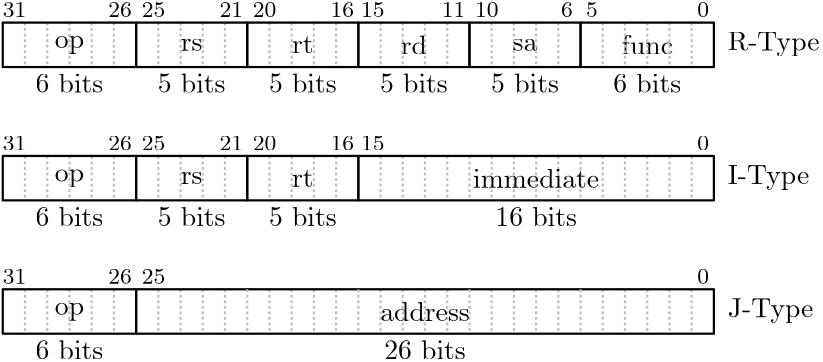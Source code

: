 <?xml version="1.0"?>
<!DOCTYPE ipe SYSTEM "ipe.dtd">
<ipe version="70206" creator="Ipe 7.2.7">
<info created="D:20190918220133" modified="D:20190918230744"/>
<ipestyle name="basic">
<symbol name="arrow/arc(spx)">
<path stroke="sym-stroke" fill="sym-stroke" pen="sym-pen">
0 0 m
-1 0.333 l
-1 -0.333 l
h
</path>
</symbol>
<symbol name="arrow/farc(spx)">
<path stroke="sym-stroke" fill="white" pen="sym-pen">
0 0 m
-1 0.333 l
-1 -0.333 l
h
</path>
</symbol>
<symbol name="arrow/ptarc(spx)">
<path stroke="sym-stroke" fill="sym-stroke" pen="sym-pen">
0 0 m
-1 0.333 l
-0.8 0 l
-1 -0.333 l
h
</path>
</symbol>
<symbol name="arrow/fptarc(spx)">
<path stroke="sym-stroke" fill="white" pen="sym-pen">
0 0 m
-1 0.333 l
-0.8 0 l
-1 -0.333 l
h
</path>
</symbol>
<symbol name="mark/circle(sx)" transformations="translations">
<path fill="sym-stroke">
0.6 0 0 0.6 0 0 e
0.4 0 0 0.4 0 0 e
</path>
</symbol>
<symbol name="mark/disk(sx)" transformations="translations">
<path fill="sym-stroke">
0.6 0 0 0.6 0 0 e
</path>
</symbol>
<symbol name="mark/fdisk(sfx)" transformations="translations">
<group>
<path fill="sym-fill">
0.5 0 0 0.5 0 0 e
</path>
<path fill="sym-stroke" fillrule="eofill">
0.6 0 0 0.6 0 0 e
0.4 0 0 0.4 0 0 e
</path>
</group>
</symbol>
<symbol name="mark/box(sx)" transformations="translations">
<path fill="sym-stroke" fillrule="eofill">
-0.6 -0.6 m
0.6 -0.6 l
0.6 0.6 l
-0.6 0.6 l
h
-0.4 -0.4 m
0.4 -0.4 l
0.4 0.4 l
-0.4 0.4 l
h
</path>
</symbol>
<symbol name="mark/square(sx)" transformations="translations">
<path fill="sym-stroke">
-0.6 -0.6 m
0.6 -0.6 l
0.6 0.6 l
-0.6 0.6 l
h
</path>
</symbol>
<symbol name="mark/fsquare(sfx)" transformations="translations">
<group>
<path fill="sym-fill">
-0.5 -0.5 m
0.5 -0.5 l
0.5 0.5 l
-0.5 0.5 l
h
</path>
<path fill="sym-stroke" fillrule="eofill">
-0.6 -0.6 m
0.6 -0.6 l
0.6 0.6 l
-0.6 0.6 l
h
-0.4 -0.4 m
0.4 -0.4 l
0.4 0.4 l
-0.4 0.4 l
h
</path>
</group>
</symbol>
<symbol name="mark/cross(sx)" transformations="translations">
<group>
<path fill="sym-stroke">
-0.43 -0.57 m
0.57 0.43 l
0.43 0.57 l
-0.57 -0.43 l
h
</path>
<path fill="sym-stroke">
-0.43 0.57 m
0.57 -0.43 l
0.43 -0.57 l
-0.57 0.43 l
h
</path>
</group>
</symbol>
<symbol name="arrow/fnormal(spx)">
<path stroke="sym-stroke" fill="white" pen="sym-pen">
0 0 m
-1 0.333 l
-1 -0.333 l
h
</path>
</symbol>
<symbol name="arrow/pointed(spx)">
<path stroke="sym-stroke" fill="sym-stroke" pen="sym-pen">
0 0 m
-1 0.333 l
-0.8 0 l
-1 -0.333 l
h
</path>
</symbol>
<symbol name="arrow/fpointed(spx)">
<path stroke="sym-stroke" fill="white" pen="sym-pen">
0 0 m
-1 0.333 l
-0.8 0 l
-1 -0.333 l
h
</path>
</symbol>
<symbol name="arrow/linear(spx)">
<path stroke="sym-stroke" pen="sym-pen">
-1 0.333 m
0 0 l
-1 -0.333 l
</path>
</symbol>
<symbol name="arrow/fdouble(spx)">
<path stroke="sym-stroke" fill="white" pen="sym-pen">
0 0 m
-1 0.333 l
-1 -0.333 l
h
-1 0 m
-2 0.333 l
-2 -0.333 l
h
</path>
</symbol>
<symbol name="arrow/double(spx)">
<path stroke="sym-stroke" fill="sym-stroke" pen="sym-pen">
0 0 m
-1 0.333 l
-1 -0.333 l
h
-1 0 m
-2 0.333 l
-2 -0.333 l
h
</path>
</symbol>
<pen name="heavier" value="0.8"/>
<pen name="fat" value="1.2"/>
<pen name="ultrafat" value="2"/>
<symbolsize name="large" value="5"/>
<symbolsize name="small" value="2"/>
<symbolsize name="tiny" value="1.1"/>
<arrowsize name="large" value="10"/>
<arrowsize name="small" value="5"/>
<arrowsize name="tiny" value="3"/>
<color name="red1" value="1 0 0"/>
<color name="red2" value="0.933 0 0"/>
<color name="red3" value="0.804 0 0"/>
<color name="red4" value="0.545 0 0"/>
<color name="green1" value="0 1 0"/>
<color name="green2" value="0 0.933 0"/>
<color name="green3" value="0 0.804 0"/>
<color name="green4" value="0 0.545 0"/>
<color name="green" value="0 1 0"/>
<color name="blue1" value="0 0 1"/>
<color name="blue2" value="0 0 0.933"/>
<color name="blue3" value="0 0 0.804"/>
<color name="blue4" value="0 0 0.545"/>
<color name="yellow" value="1 1 0"/>
<color name="orange" value="1 0.647 0"/>
<color name="gold" value="1 0.843 0"/>
<color name="purple" value="0.627 0.125 0.941"/>
<color name="gray" value="0.745"/>
<color name="brown" value="0.647 0.165 0.165"/>
<color name="navy" value="0 0 0.502"/>
<color name="pink" value="1 0.753 0.796"/>
<color name="seagreen" value="0.18 0.545 0.341"/>
<color name="turquoise" value="0.251 0.878 0.816"/>
<color name="violet" value="0.933 0.51 0.933"/>
<color name="darkblue" value="0 0 0.545"/>
<color name="darkcyan" value="0 0.545 0.545"/>
<color name="darkgray" value="0.663"/>
<color name="darkgreen" value="0 0.392 0"/>
<color name="darkmagenta" value="0.545 0 0.545"/>
<color name="darkorange" value="1 0.549 0"/>
<color name="darkred" value="0.545 0 0"/>
<color name="lightblue" value="0.678 0.847 0.902"/>
<color name="lightcyan" value="0.878 1 1"/>
<color name="lightgray" value="0.827"/>
<color name="lightgreen" value="0.565 0.933 0.565"/>
<color name="lightyellow" value="1 1 0.878"/>
<dashstyle name="dashed1" value="[1] 0"/>
<dashstyle name="dashed2" value="[2] 0"/>
<dashstyle name="dashed3" value="[4] 0"/>
<dashstyle name="dotted1" value="[1 1] 0"/>
<dashstyle name="dotted2" value="[1 2] 0"/>
<dashstyle name="dotted3" value="[1 3] 0"/>
<dashstyle name="dash dotted" value="[4 2 1 2] 0"/>
<dashstyle name="dash dot dotted" value="[4 2 1 2 1 2] 0"/>
<textsize name="large" value="\large"/>
<textsize name="Large" value="\Large"/>
<textsize name="LARGE" value="\LARGE"/>
<textsize name="huge" value="\huge"/>
<textsize name="Huge" value="\Huge"/>
<textsize name="small" value="\small"/>
<textsize name="footnote" value="\footnotesize"/>
<textsize name="tiny" value="\tiny"/>
<textstyle name="center" begin="\begin{center}" end="\end{center}"/>
<textstyle name="itemize" begin="\begin{itemize}" end="\end{itemize}"/>
<textstyle name="item" begin="\begin{itemize}\item{}" end="\end{itemize}"/>
<gridsize name="1 pts" value="1"/>
<gridsize name="2 pts" value="2"/>
<gridsize name="4 pts" value="4"/>
<gridsize name="8 pts (~3 mm)" value="8"/>
<gridsize name="16 pts (~6 mm)" value="16"/>
<gridsize name="32 pts (~12 mm)" value="32"/>
<gridsize name="10 pts (~3.5 mm)" value="10"/>
<gridsize name="20 pts (~7 mm)" value="20"/>
<gridsize name="14 pts (~5 mm)" value="14"/>
<gridsize name="28 pts (~10 mm)" value="28"/>
<gridsize name="56 pts (~20 mm)" value="56"/>
<anglesize name="90 deg" value="90"/>
<anglesize name="60 deg" value="60"/>
<anglesize name="45 deg" value="45"/>
<anglesize name="30 deg" value="30"/>
<anglesize name="22.5 deg" value="22.5"/>
<opacity name="10%" value="0.1"/>
<opacity name="30%" value="0.3"/>
<opacity name="50%" value="0.5"/>
<opacity name="75%" value="0.75"/>
<layout paper="304 140" origin="0 0" frame="304 140"/>
<tiling name="falling" angle="-60" step="4" width="1"/>
<tiling name="rising" angle="30" step="4" width="1"/>
</ipestyle>
<page>
<layer name="alpha"/>
<view layers="alpha" active="alpha"/>
<path layer="alpha" matrix="1 0 0 1 0 104" stroke="gray" dash="dashed1" pen="heavier">
16 24 m
16 8 l
</path>
<text matrix="1 0 0 1 35 -46.07" transformations="translations" pos="234 164" stroke="black" type="label" width="33.07" height="6.815" depth="1.93" valign="baseline">R-Type</text>
<text matrix="1 0 0 1 -104.271 -19.459" transformations="translations" pos="335 136" stroke="black" type="label" width="18.542" height="6.918" depth="0" valign="baseline">func</text>
<text matrix="1 0 0 1 -104.456 -8.1445" transformations="translations" pos="296 126" stroke="black" type="label" width="8.911" height="4.289" depth="0" valign="baseline">sa</text>
<text matrix="1 0 0 1 -99.888 16.936" transformations="translations" pos="212 100" stroke="black" type="label" width="7.776" height="6.128" depth="0" valign="baseline">rt</text>
<text matrix="1 0 0 1 -128.916 31.8555" transformations="translations" pos="201 86" stroke="black" type="label" width="7.832" height="4.289" depth="0" valign="baseline">rs</text>
<text matrix="1 0 0 1 -84.258 11.8165" transformations="translations" pos="111 107" stroke="black" type="label" width="10.516" height="4.297" depth="1.93" valign="baseline">op</text>
<text matrix="1 0 0 1 -6.7185 -12.459" transformations="translations" pos="158 129" stroke="black" type="label" width="9.437" height="6.918" depth="0" valign="baseline">rd</text>
<text matrix="1 0 0 1 -52 -25" transformations="translations" pos="60 155" stroke="black" type="label" width="8.468" height="5.136" depth="0" valign="baseline" size="footnote">31</text>
<text matrix="1 0 0 1 -40 -14" transformations="translations" pos="86 144" stroke="black" type="label" width="8.468" height="5.136" depth="0" valign="baseline" size="footnote">26</text>
<text matrix="1 0 0 1 -264 4" transformations="translations" pos="322 126" stroke="black" type="label" width="8.468" height="5.136" depth="0" valign="baseline" size="footnote">25</text>
<text matrix="1 0 0 1 -278 9" transformations="translations" pos="364 121" stroke="black" type="label" width="8.468" height="5.136" depth="0" valign="baseline" size="footnote">21</text>
<text matrix="1 0 0 1 -68 -13" transformations="translations" pos="166 143" stroke="black" type="label" width="8.468" height="5.136" depth="0" valign="baseline" size="footnote">20</text>
<text matrix="1 0 0 1 -66 -13" transformations="translations" pos="192 143" stroke="black" type="label" width="8.468" height="5.136" depth="0" valign="baseline" size="footnote">16</text>
<text matrix="1 0 0 1 -114 -7" transformations="translations" pos="280 137" stroke="black" type="label" width="8.468" height="5.136" depth="0" valign="baseline" size="footnote">11</text>
<text matrix="1 0 0 1 -96 -6" transformations="translations" pos="305 136" stroke="black" type="label" width="4.234" height="5.136" depth="0" valign="baseline" size="footnote">6</text>
<text matrix="1 0 0 1 -106 -5" transformations="translations" pos="324 135" stroke="black" type="label" width="4.234" height="5.136" depth="0" valign="baseline" size="footnote">5</text>
<text matrix="1 0 0 1 -90 -8" transformations="translations" pos="348 138" stroke="black" type="label" width="4.234" height="5.136" depth="0" valign="baseline" size="footnote">0</text>
<text matrix="1 0 0 1 -196 -9" transformations="translations" pos="333 139" stroke="black" type="label" width="8.468" height="5.136" depth="0" valign="baseline" size="footnote">15</text>
<text matrix="1 0 0 1 -102 -7" transformations="translations" pos="280 137" stroke="black" type="label" width="8.468" height="5.136" depth="0" valign="baseline" size="footnote">10</text>
<path matrix="1 0 0 1 8 104" stroke="gray" dash="dashed1" pen="heavier">
16 24 m
16 8 l
</path>
<path matrix="1 0 0 1 16 104" stroke="gray" dash="dashed1" pen="heavier">
16 24 m
16 8 l
</path>
<path matrix="1 0 0 1 24 104" stroke="gray" dash="dashed1" pen="heavier">
16 24 m
16 8 l
</path>
<path matrix="1 0 0 1 32 104" stroke="gray" dash="dashed1" pen="heavier">
16 24 m
16 8 l
</path>
<path matrix="1 0 0 1 48 104" stroke="gray" dash="dashed1" pen="heavier">
16 24 m
16 8 l
</path>
<path matrix="1 0 0 1 56 104" stroke="gray" dash="dashed1" pen="heavier">
16 24 m
16 8 l
</path>
<path matrix="1 0 0 1 64 104" stroke="gray" dash="dashed1" pen="heavier">
16 24 m
16 8 l
</path>
<path matrix="1 0 0 1 72 104" stroke="gray" dash="dashed1" pen="heavier">
16 24 m
16 8 l
</path>
<path matrix="1 0 0 1 88 104" stroke="gray" dash="dashed1" pen="heavier">
16 24 m
16 8 l
</path>
<path matrix="1 0 0 1 96 104" stroke="gray" dash="dashed1" pen="heavier">
16 24 m
16 8 l
</path>
<path matrix="1 0 0 1 104 104" stroke="gray" dash="dashed1" pen="heavier">
16 24 m
16 8 l
</path>
<path matrix="1 0 0 1 112 104" stroke="gray" dash="dashed1" pen="heavier">
16 24 m
16 8 l
</path>
<path matrix="1 0 0 1 128 104" stroke="gray" dash="dashed1" pen="heavier">
16 24 m
16 8 l
</path>
<path matrix="1 0 0 1 136 104" stroke="gray" dash="dashed1" pen="heavier">
16 24 m
16 8 l
</path>
<path matrix="1 0 0 1 144 104" stroke="gray" dash="dashed1" pen="heavier">
16 24 m
16 8 l
</path>
<path matrix="1 0 0 1 152 104" stroke="gray" dash="dashed1" pen="heavier">
16 24 m
16 8 l
</path>
<path matrix="1 0 0 1 168 104" stroke="gray" dash="dashed1" pen="heavier">
16 24 m
16 8 l
</path>
<path matrix="1 0 0 1 176 104" stroke="gray" dash="dashed1" pen="heavier">
16 24 m
16 8 l
</path>
<path matrix="1 0 0 1 184 104" stroke="gray" dash="dashed1" pen="heavier">
16 24 m
16 8 l
</path>
<path matrix="1 0 0 1 192 104" stroke="gray" dash="dashed1" pen="heavier">
16 24 m
16 8 l
</path>
<path matrix="1 0 0 1 208 104" stroke="gray" dash="dashed1" pen="heavier">
16 24 m
16 8 l
</path>
<path matrix="1 0 0 1 216 104" stroke="gray" dash="dashed1" pen="heavier">
16 24 m
16 8 l
</path>
<path matrix="1 0 0 1 224 104" stroke="gray" dash="dashed1" pen="heavier">
16 24 m
16 8 l
</path>
<path matrix="1 0 0 1 232 104" stroke="gray" dash="dashed1" pen="heavier">
16 24 m
16 8 l
</path>
<path matrix="1 0 0 1 240 104" stroke="gray" dash="dashed1" pen="heavier">
16 24 m
16 8 l
</path>
<path matrix="1 0 0 1 0 104" stroke="black" pen="heavier">
216 24 m
216 8 l
264 8 l
264 24 l
h
</path>
<path matrix="1 0 0 1 0 104" stroke="black" pen="heavier">
176 24 m
176 8 l
216 8 l
216 24 l
h
</path>
<path matrix="1 0 0 1 0 104" stroke="black" pen="heavier">
136 24 m
136 8 l
176 8 l
176 24 l
h
</path>
<path matrix="1 0 0 1 -72 8" stroke="black" pen="heavier">
128 120 m
128 104 l
168 104 l
168 120 l
h
</path>
<path matrix="1 0 0 1 -64 8" stroke="black" pen="heavier">
160 120 m
160 104 l
200 104 l
200 120 l
h
</path>
<path matrix="1 0 0 1 0 104" stroke="black" pen="heavier">
8 24 m
8 8 l
56 8 l
56 24 l
h
</path>
<path matrix="1 0 0 1 0 56" stroke="gray" dash="dashed1" pen="heavier">
16 24 m
16 8 l
</path>
<text matrix="1 0 0 1 35 -94.07" transformations="translations" pos="234 164" stroke="black" type="label" width="29.334" height="6.815" depth="1.93" valign="baseline">I-Type</text>
<text matrix="1 0 0 1 -99.888 -31.064" transformations="translations" pos="212 100" stroke="black" type="label" width="7.776" height="6.128" depth="0" valign="baseline">rt</text>
<text matrix="1 0 0 1 -128.916 -16.1445" transformations="translations" pos="201 86" stroke="black" type="label" width="7.832" height="4.289" depth="0" valign="baseline">rs</text>
<text matrix="1 0 0 1 -84.258 -36.1835" transformations="translations" pos="111 107" stroke="black" type="label" width="10.516" height="4.297" depth="1.93" valign="baseline">op</text>
<text matrix="1 0 0 1 -52 -73" transformations="translations" pos="60 155" stroke="black" type="label" width="8.468" height="5.136" depth="0" valign="baseline" size="footnote">31</text>
<text matrix="1 0 0 1 -40 -62" transformations="translations" pos="86 144" stroke="black" type="label" width="8.468" height="5.136" depth="0" valign="baseline" size="footnote">26</text>
<text matrix="1 0 0 1 -264 -44" transformations="translations" pos="322 126" stroke="black" type="label" width="8.468" height="5.136" depth="0" valign="baseline" size="footnote">25</text>
<text matrix="1 0 0 1 -278 -39" transformations="translations" pos="364 121" stroke="black" type="label" width="8.468" height="5.136" depth="0" valign="baseline" size="footnote">21</text>
<text matrix="1 0 0 1 -68 -61" transformations="translations" pos="166 143" stroke="black" type="label" width="8.468" height="5.136" depth="0" valign="baseline" size="footnote">20</text>
<text matrix="1 0 0 1 -66 -61" transformations="translations" pos="192 143" stroke="black" type="label" width="8.468" height="5.136" depth="0" valign="baseline" size="footnote">16</text>
<text matrix="1 0 0 1 -90 -56" transformations="translations" pos="348 138" stroke="black" type="label" width="4.234" height="5.136" depth="0" valign="baseline" size="footnote">0</text>
<text matrix="1 0 0 1 -196 -57" transformations="translations" pos="333 139" stroke="black" type="label" width="8.468" height="5.136" depth="0" valign="baseline" size="footnote">15</text>
<path matrix="1 0 0 1 8 56" stroke="gray" dash="dashed1" pen="heavier">
16 24 m
16 8 l
</path>
<path matrix="1 0 0 1 16 56" stroke="gray" dash="dashed1" pen="heavier">
16 24 m
16 8 l
</path>
<path matrix="1 0 0 1 24 56" stroke="gray" dash="dashed1" pen="heavier">
16 24 m
16 8 l
</path>
<path matrix="1 0 0 1 32 56" stroke="gray" dash="dashed1" pen="heavier">
16 24 m
16 8 l
</path>
<path matrix="1 0 0 1 48 56" stroke="gray" dash="dashed1" pen="heavier">
16 24 m
16 8 l
</path>
<path matrix="1 0 0 1 56 56" stroke="gray" dash="dashed1" pen="heavier">
16 24 m
16 8 l
</path>
<path matrix="1 0 0 1 64 56" stroke="gray" dash="dashed1" pen="heavier">
16 24 m
16 8 l
</path>
<path matrix="1 0 0 1 72 56" stroke="gray" dash="dashed1" pen="heavier">
16 24 m
16 8 l
</path>
<path matrix="1 0 0 1 88 56" stroke="gray" dash="dashed1" pen="heavier">
16 24 m
16 8 l
</path>
<path matrix="1 0 0 1 96 56" stroke="gray" dash="dashed1" pen="heavier">
16 24 m
16 8 l
</path>
<path matrix="1 0 0 1 104 56" stroke="gray" dash="dashed1" pen="heavier">
16 24 m
16 8 l
</path>
<path matrix="1 0 0 1 112 56" stroke="gray" dash="dashed1" pen="heavier">
16 24 m
16 8 l
</path>
<path matrix="1 0 0 1 128 56" stroke="gray" dash="dashed1" pen="heavier">
16 24 m
16 8 l
</path>
<path matrix="1 0 0 1 136 56" stroke="gray" dash="dashed1" pen="heavier">
16 24 m
16 8 l
</path>
<path matrix="1 0 0 1 144 56" stroke="gray" dash="dashed1" pen="heavier">
16 24 m
16 8 l
</path>
<path matrix="1 0 0 1 152 56" stroke="gray" dash="dashed1" pen="heavier">
16 24 m
16 8 l
</path>
<path matrix="1 0 0 1 168 56" stroke="gray" dash="dashed1" pen="heavier">
16 24 m
16 8 l
</path>
<path matrix="1 0 0 1 176 56" stroke="gray" dash="dashed1" pen="heavier">
16 24 m
16 8 l
</path>
<path matrix="1 0 0 1 184 56" stroke="gray" dash="dashed1" pen="heavier">
16 24 m
16 8 l
</path>
<path matrix="1 0 0 1 192 56" stroke="gray" dash="dashed1" pen="heavier">
16 24 m
16 8 l
</path>
<path matrix="1 0 0 1 208 56" stroke="gray" dash="dashed1" pen="heavier">
16 24 m
16 8 l
</path>
<path matrix="1 0 0 1 216 56" stroke="gray" dash="dashed1" pen="heavier">
16 24 m
16 8 l
</path>
<path matrix="1 0 0 1 224 56" stroke="gray" dash="dashed1" pen="heavier">
16 24 m
16 8 l
</path>
<path matrix="1 0 0 1 232 56" stroke="gray" dash="dashed1" pen="heavier">
16 24 m
16 8 l
</path>
<path matrix="1 0 0 1 240 56" stroke="gray" dash="dashed1" pen="heavier">
16 24 m
16 8 l
</path>
<path matrix="1 0 0 1 -72 -40" stroke="black" pen="heavier">
128 120 m
128 104 l
168 104 l
168 120 l
h
</path>
<path matrix="1 0 0 1 -64 -40" stroke="black" pen="heavier">
160 120 m
160 104 l
200 104 l
200 120 l
h
</path>
<path matrix="1 0 0 1 0 56" stroke="black" pen="heavier">
8 24 m
8 8 l
56 8 l
56 24 l
h
</path>
<path matrix="1 0 0 1 0 8" stroke="gray" dash="dashed1" pen="heavier">
16 24 m
16 8 l
</path>
<text matrix="1 0 0 1 35 -142.07" transformations="translations" pos="234 164" stroke="black" type="label" width="30.857" height="6.815" depth="1.93" valign="baseline">J-Type</text>
<text matrix="1 0 0 1 -84.258 -84.1835" transformations="translations" pos="111 107" stroke="black" type="label" width="10.516" height="4.297" depth="1.93" valign="baseline">op</text>
<text matrix="1 0 0 1 -52 -121" transformations="translations" pos="60 155" stroke="black" type="label" width="8.468" height="5.136" depth="0" valign="baseline" size="footnote">31</text>
<text matrix="1 0 0 1 -40 -110" transformations="translations" pos="86 144" stroke="black" type="label" width="8.468" height="5.136" depth="0" valign="baseline" size="footnote">26</text>
<text matrix="1 0 0 1 -264 -92" transformations="translations" pos="322 126" stroke="black" type="label" width="8.468" height="5.136" depth="0" valign="baseline" size="footnote">25</text>
<text matrix="1 0 0 1 -90 -104" transformations="translations" pos="348 138" stroke="black" type="label" width="4.234" height="5.136" depth="0" valign="baseline" size="footnote">0</text>
<path matrix="1 0 0 1 8 8" stroke="gray" dash="dashed1" pen="heavier">
16 24 m
16 8 l
</path>
<path matrix="1 0 0 1 16 8" stroke="gray" dash="dashed1" pen="heavier">
16 24 m
16 8 l
</path>
<path matrix="1 0 0 1 24 8" stroke="gray" dash="dashed1" pen="heavier">
16 24 m
16 8 l
</path>
<path matrix="1 0 0 1 32 8" stroke="gray" dash="dashed1" pen="heavier">
16 24 m
16 8 l
</path>
<path matrix="1 0 0 1 48 8" stroke="gray" dash="dashed1" pen="heavier">
16 24 m
16 8 l
</path>
<path matrix="1 0 0 1 56 8" stroke="gray" dash="dashed1" pen="heavier">
16 24 m
16 8 l
</path>
<path matrix="1 0 0 1 64 8" stroke="gray" dash="dashed1" pen="heavier">
16 24 m
16 8 l
</path>
<path matrix="1 0 0 1 72 8" stroke="gray" dash="dashed1" pen="heavier">
16 24 m
16 8 l
</path>
<path matrix="1 0 0 1 88 8" stroke="gray" dash="dashed1" pen="heavier">
16 24 m
16 8 l
</path>
<path matrix="1 0 0 1 96 8" stroke="gray" dash="dashed1" pen="heavier">
16 24 m
16 8 l
</path>
<path matrix="1 0 0 1 104 8" stroke="gray" dash="dashed1" pen="heavier">
16 24 m
16 8 l
</path>
<path matrix="1 0 0 1 112 8" stroke="gray" dash="dashed1" pen="heavier">
16 24 m
16 8 l
</path>
<path matrix="1 0 0 1 128 8" stroke="gray" dash="dashed1" pen="heavier">
16 24 m
16 8 l
</path>
<path matrix="1 0 0 1 136 8" stroke="gray" dash="dashed1" pen="heavier">
16 24 m
16 8 l
</path>
<path matrix="1 0 0 1 144 8" stroke="gray" dash="dashed1" pen="heavier">
16 24 m
16 8 l
</path>
<path matrix="1 0 0 1 152 8" stroke="gray" dash="dashed1" pen="heavier">
16 24 m
16 8 l
</path>
<path matrix="1 0 0 1 168 8" stroke="gray" dash="dashed1" pen="heavier">
16 24 m
16 8 l
</path>
<path matrix="1 0 0 1 176 8" stroke="gray" dash="dashed1" pen="heavier">
16 24 m
16 8 l
</path>
<path matrix="1 0 0 1 184 8" stroke="gray" dash="dashed1" pen="heavier">
16 24 m
16 8 l
</path>
<path matrix="1 0 0 1 192 8" stroke="gray" dash="dashed1" pen="heavier">
16 24 m
16 8 l
</path>
<path matrix="1 0 0 1 208 8" stroke="gray" dash="dashed1" pen="heavier">
16 24 m
16 8 l
</path>
<path matrix="1 0 0 1 216 8" stroke="gray" dash="dashed1" pen="heavier">
16 24 m
16 8 l
</path>
<path matrix="1 0 0 1 224 8" stroke="gray" dash="dashed1" pen="heavier">
16 24 m
16 8 l
</path>
<path matrix="1 0 0 1 232 8" stroke="gray" dash="dashed1" pen="heavier">
16 24 m
16 8 l
</path>
<path matrix="1 0 0 1 240 8" stroke="gray" dash="dashed1" pen="heavier">
16 24 m
16 8 l
</path>
<path matrix="1 0 0 1 0 10" stroke="black" pen="heavier">
56 22 m
56 6 l
264 6 l
264 22 l
h
</path>
<path matrix="1 0 0 1 0 8" stroke="black" pen="heavier">
8 24 m
8 8 l
56 8 l
56 24 l
h
</path>
<path matrix="1 0 0 1 160 56" stroke="gray" dash="dashed1" pen="heavier">
16 24 m
16 8 l
</path>
<path matrix="1 0 0 1 200 56" stroke="gray" dash="dashed1" pen="heavier">
16 24 m
16 8 l
</path>
<path matrix="1 0 0 1 0 26" stroke="black" pen="heavier">
136 54 m
136 38 l
264 38 l
264 54 l
h
</path>
<text matrix="1 0 0 1 -157.692 -67.459" transformations="translations" pos="335 136" stroke="black" type="label" width="45.385" height="6.918" depth="0" valign="baseline">immediate</text>
<path matrix="1 0 0 1 80 8" stroke="gray" dash="dashed1" pen="heavier">
16 24 m
16 8 l
</path>
<path matrix="1 0 0 1 120 8" stroke="gray" dash="dashed1" pen="heavier">
16 24 m
16 8 l
</path>
<path matrix="1 0 0 1 160 8" stroke="gray" dash="dashed1" pen="heavier">
16 24 m
16 8 l
</path>
<path matrix="1 0 0 1 200 8" stroke="gray" dash="dashed1" pen="heavier">
16 24 m
16 8 l
</path>
<text matrix="1 0 0 1 -191.12 -115.459" transformations="translations" pos="335 136" stroke="black" type="label" width="32.24" height="6.918" depth="0" valign="baseline">address</text>
<text matrix="1 0 0 1 -91.2045 -100.183" transformations="translations" pos="111 107" stroke="black" type="label" width="24.409" height="6.918" depth="0" valign="baseline">6 bits</text>
<text matrix="1 0 0 1 34.305 -100.183" transformations="translations" pos="111 107" stroke="black" type="label" width="29.39" height="6.918" depth="0" valign="baseline">26 bits</text>
<text matrix="1 0 0 1 -91.2045 -52.183" transformations="translations" pos="111 107" stroke="black" type="label" width="24.409" height="6.918" depth="0" valign="baseline">6 bits</text>
<text matrix="1 0 0 1 -47.2045 -52.183" transformations="translations" pos="111 107" stroke="black" type="label" width="24.409" height="6.918" depth="0" valign="baseline">5 bits</text>
<text matrix="1 0 0 1 -7.2045 -52.183" transformations="translations" pos="111 107" stroke="black" type="label" width="24.409" height="6.918" depth="0" valign="baseline">5 bits</text>
<text matrix="1 0 0 1 74.305 -52.183" transformations="translations" pos="111 107" stroke="black" type="label" width="29.39" height="6.918" depth="0" valign="baseline">16 bits</text>
<text matrix="1 0 0 1 -91.2045 -4.183" transformations="translations" pos="111 107" stroke="black" type="label" width="24.409" height="6.918" depth="0" valign="baseline">6 bits</text>
<text matrix="1 0 0 1 -47.2045 -4.183" transformations="translations" pos="111 107" stroke="black" type="label" width="24.409" height="6.918" depth="0" valign="baseline">5 bits</text>
<text matrix="1 0 0 1 -7.2045 -4.183" transformations="translations" pos="111 107" stroke="black" type="label" width="24.409" height="6.918" depth="0" valign="baseline">5 bits</text>
<text matrix="1 0 0 1 32.7955 -4.183" transformations="translations" pos="111 107" stroke="black" type="label" width="24.409" height="6.918" depth="0" valign="baseline">5 bits</text>
<text matrix="1 0 0 1 72.7955 -4.183" transformations="translations" pos="111 107" stroke="black" type="label" width="24.409" height="6.918" depth="0" valign="baseline">5 bits</text>
<text matrix="1 0 0 1 116.796 -4.183" transformations="translations" pos="111 107" stroke="black" type="label" width="24.409" height="6.918" depth="0" valign="baseline">6 bits</text>
</page>
</ipe>
